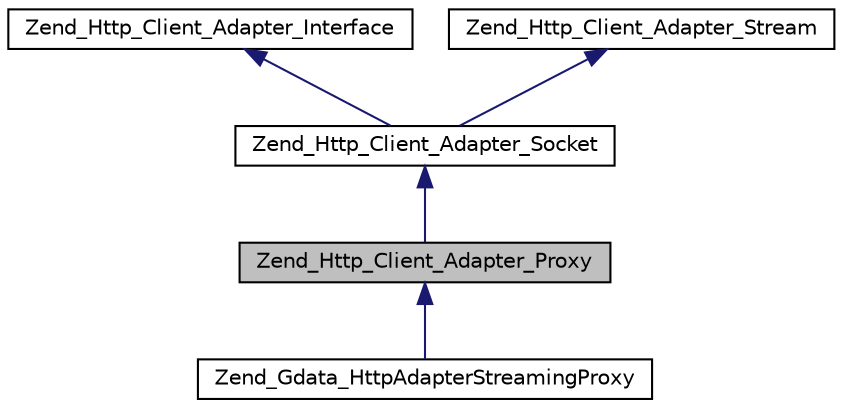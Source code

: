 digraph G
{
  edge [fontname="Helvetica",fontsize="10",labelfontname="Helvetica",labelfontsize="10"];
  node [fontname="Helvetica",fontsize="10",shape=record];
  Node1 [label="Zend_Http_Client_Adapter_Proxy",height=0.2,width=0.4,color="black", fillcolor="grey75", style="filled" fontcolor="black"];
  Node2 -> Node1 [dir="back",color="midnightblue",fontsize="10",style="solid",fontname="Helvetica"];
  Node2 [label="Zend_Http_Client_Adapter_Socket",height=0.2,width=0.4,color="black", fillcolor="white", style="filled",URL="$class_zend___http___client___adapter___socket.html"];
  Node3 -> Node2 [dir="back",color="midnightblue",fontsize="10",style="solid",fontname="Helvetica"];
  Node3 [label="Zend_Http_Client_Adapter_Interface",height=0.2,width=0.4,color="black", fillcolor="white", style="filled",URL="$interface_zend___http___client___adapter___interface.html"];
  Node4 -> Node2 [dir="back",color="midnightblue",fontsize="10",style="solid",fontname="Helvetica"];
  Node4 [label="Zend_Http_Client_Adapter_Stream",height=0.2,width=0.4,color="black", fillcolor="white", style="filled",URL="$interface_zend___http___client___adapter___stream.html"];
  Node1 -> Node5 [dir="back",color="midnightblue",fontsize="10",style="solid",fontname="Helvetica"];
  Node5 [label="Zend_Gdata_HttpAdapterStreamingProxy",height=0.2,width=0.4,color="black", fillcolor="white", style="filled",URL="$class_zend___gdata___http_adapter_streaming_proxy.html"];
}
